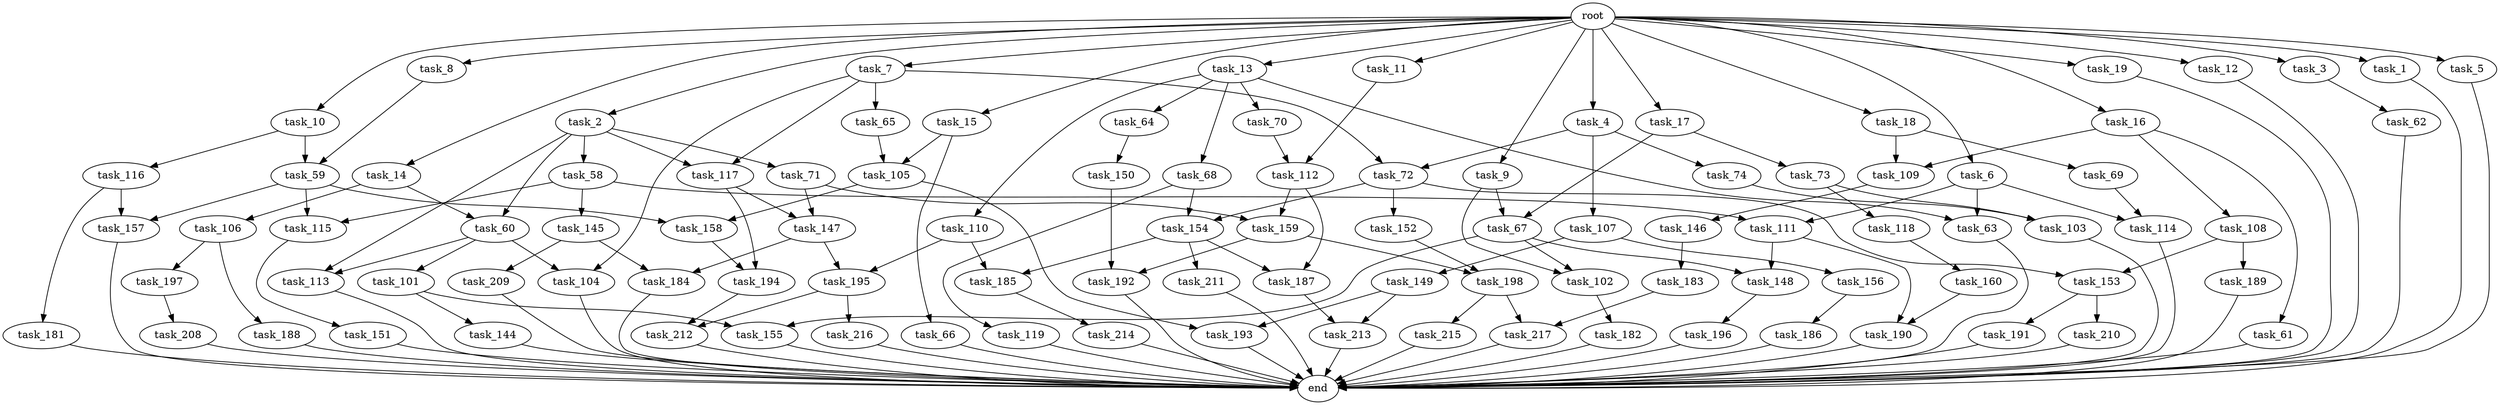 digraph G {
  task_149 [size="214748364.800000"];
  task_192 [size="970662608.896000"];
  task_16 [size="1.024000"];
  task_212 [size="858993459.200000"];
  task_115 [size="111669149.696000"];
  task_158 [size="386547056.640000"];
  task_19 [size="1.024000"];
  task_12 [size="1.024000"];
  task_190 [size="171798691.840000"];
  task_119 [size="214748364.800000"];
  task_185 [size="1116691496.960000"];
  task_102 [size="893353197.568000"];
  task_11 [size="1.024000"];
  task_113 [size="773094113.280000"];
  task_68 [size="858993459.200000"];
  task_101 [size="695784701.952000"];
  task_58 [size="77309411.328000"];
  task_117 [size="498216206.336000"];
  task_145 [size="34359738.368000"];
  task_151 [size="309237645.312000"];
  task_62 [size="34359738.368000"];
  task_14 [size="1.024000"];
  task_8 [size="1.024000"];
  task_1 [size="1.024000"];
  task_108 [size="214748364.800000"];
  task_156 [size="214748364.800000"];
  task_182 [size="858993459.200000"];
  task_6 [size="1.024000"];
  task_147 [size="627065225.216000"];
  task_72 [size="635655159.808000"];
  task_5 [size="1.024000"];
  task_63 [size="1717986918.400000"];
  task_217 [size="996432412.672000"];
  root [size="0.000000"];
  task_216 [size="309237645.312000"];
  task_104 [size="1116691496.960000"];
  task_7 [size="1.024000"];
  task_74 [size="214748364.800000"];
  task_148 [size="996432412.672000"];
  task_18 [size="1.024000"];
  task_64 [size="858993459.200000"];
  task_152 [size="309237645.312000"];
  task_106 [size="309237645.312000"];
  task_157 [size="292057776.128000"];
  task_198 [size="498216206.336000"];
  task_214 [size="858993459.200000"];
  task_215 [size="137438953.472000"];
  task_184 [size="292057776.128000"];
  task_155 [size="1554778161.152000"];
  task_210 [size="420906795.008000"];
  task_195 [size="910533066.752000"];
  task_209 [size="77309411.328000"];
  task_110 [size="858993459.200000"];
  task_114 [size="1554778161.152000"];
  task_66 [size="858993459.200000"];
  task_4 [size="1.024000"];
  task_103 [size="893353197.568000"];
  task_191 [size="420906795.008000"];
  task_112 [size="1245540515.840000"];
  task_65 [size="420906795.008000"];
  task_69 [size="137438953.472000"];
  task_208 [size="695784701.952000"];
  task_59 [size="773094113.280000"];
  task_188 [size="137438953.472000"];
  task_159 [size="764504178.688000"];
  task_61 [size="214748364.800000"];
  task_73 [size="137438953.472000"];
  task_154 [size="523986010.112000"];
  task_10 [size="1.024000"];
  task_213 [size="1168231104.512000"];
  task_13 [size="1.024000"];
  task_186 [size="34359738.368000"];
  task_187 [size="635655159.808000"];
  task_153 [size="1005022347.264000"];
  task_118 [size="34359738.368000"];
  task_111 [size="893353197.568000"];
  task_15 [size="1.024000"];
  end [size="0.000000"];
  task_150 [size="309237645.312000"];
  task_211 [size="420906795.008000"];
  task_196 [size="214748364.800000"];
  task_70 [size="858993459.200000"];
  task_160 [size="34359738.368000"];
  task_193 [size="618475290.624000"];
  task_3 [size="1.024000"];
  task_181 [size="214748364.800000"];
  task_183 [size="695784701.952000"];
  task_71 [size="77309411.328000"];
  task_144 [size="695784701.952000"];
  task_197 [size="137438953.472000"];
  task_105 [size="1168231104.512000"];
  task_194 [size="111669149.696000"];
  task_109 [size="352187318.272000"];
  task_60 [size="386547056.640000"];
  task_9 [size="1.024000"];
  task_2 [size="1.024000"];
  task_67 [size="171798691.840000"];
  task_146 [size="34359738.368000"];
  task_17 [size="1.024000"];
  task_107 [size="214748364.800000"];
  task_189 [size="695784701.952000"];
  task_116 [size="77309411.328000"];

  task_149 -> task_193 [size="301989888.000000"];
  task_149 -> task_213 [size="301989888.000000"];
  task_192 -> end [size="1.000000"];
  task_16 -> task_108 [size="209715200.000000"];
  task_16 -> task_61 [size="209715200.000000"];
  task_16 -> task_109 [size="209715200.000000"];
  task_212 -> end [size="1.000000"];
  task_115 -> task_151 [size="301989888.000000"];
  task_158 -> task_194 [size="33554432.000000"];
  task_19 -> end [size="1.000000"];
  task_12 -> end [size="1.000000"];
  task_190 -> end [size="1.000000"];
  task_119 -> end [size="1.000000"];
  task_185 -> task_214 [size="838860800.000000"];
  task_102 -> task_182 [size="838860800.000000"];
  task_11 -> task_112 [size="536870912.000000"];
  task_113 -> end [size="1.000000"];
  task_68 -> task_119 [size="209715200.000000"];
  task_68 -> task_154 [size="209715200.000000"];
  task_101 -> task_144 [size="679477248.000000"];
  task_101 -> task_155 [size="679477248.000000"];
  task_58 -> task_111 [size="33554432.000000"];
  task_58 -> task_145 [size="33554432.000000"];
  task_58 -> task_115 [size="33554432.000000"];
  task_117 -> task_147 [size="75497472.000000"];
  task_117 -> task_194 [size="75497472.000000"];
  task_145 -> task_209 [size="75497472.000000"];
  task_145 -> task_184 [size="75497472.000000"];
  task_151 -> end [size="1.000000"];
  task_62 -> end [size="1.000000"];
  task_14 -> task_60 [size="301989888.000000"];
  task_14 -> task_106 [size="301989888.000000"];
  task_8 -> task_59 [size="679477248.000000"];
  task_1 -> end [size="1.000000"];
  task_108 -> task_189 [size="679477248.000000"];
  task_108 -> task_153 [size="679477248.000000"];
  task_156 -> task_186 [size="33554432.000000"];
  task_182 -> end [size="1.000000"];
  task_6 -> task_111 [size="838860800.000000"];
  task_6 -> task_114 [size="838860800.000000"];
  task_6 -> task_63 [size="838860800.000000"];
  task_147 -> task_184 [size="209715200.000000"];
  task_147 -> task_195 [size="209715200.000000"];
  task_72 -> task_152 [size="301989888.000000"];
  task_72 -> task_153 [size="301989888.000000"];
  task_72 -> task_154 [size="301989888.000000"];
  task_5 -> end [size="1.000000"];
  task_63 -> end [size="1.000000"];
  task_217 -> end [size="1.000000"];
  root -> task_2 [size="1.000000"];
  root -> task_7 [size="1.000000"];
  root -> task_5 [size="1.000000"];
  root -> task_11 [size="1.000000"];
  root -> task_10 [size="1.000000"];
  root -> task_16 [size="1.000000"];
  root -> task_4 [size="1.000000"];
  root -> task_17 [size="1.000000"];
  root -> task_3 [size="1.000000"];
  root -> task_13 [size="1.000000"];
  root -> task_18 [size="1.000000"];
  root -> task_9 [size="1.000000"];
  root -> task_19 [size="1.000000"];
  root -> task_6 [size="1.000000"];
  root -> task_14 [size="1.000000"];
  root -> task_8 [size="1.000000"];
  root -> task_12 [size="1.000000"];
  root -> task_15 [size="1.000000"];
  root -> task_1 [size="1.000000"];
  task_216 -> end [size="1.000000"];
  task_104 -> end [size="1.000000"];
  task_7 -> task_65 [size="411041792.000000"];
  task_7 -> task_104 [size="411041792.000000"];
  task_7 -> task_117 [size="411041792.000000"];
  task_7 -> task_72 [size="411041792.000000"];
  task_74 -> task_103 [size="838860800.000000"];
  task_148 -> task_196 [size="209715200.000000"];
  task_18 -> task_69 [size="134217728.000000"];
  task_18 -> task_109 [size="134217728.000000"];
  task_64 -> task_150 [size="301989888.000000"];
  task_152 -> task_198 [size="75497472.000000"];
  task_106 -> task_197 [size="134217728.000000"];
  task_106 -> task_188 [size="134217728.000000"];
  task_157 -> end [size="1.000000"];
  task_198 -> task_215 [size="134217728.000000"];
  task_198 -> task_217 [size="134217728.000000"];
  task_214 -> end [size="1.000000"];
  task_215 -> end [size="1.000000"];
  task_184 -> end [size="1.000000"];
  task_155 -> end [size="1.000000"];
  task_210 -> end [size="1.000000"];
  task_195 -> task_212 [size="301989888.000000"];
  task_195 -> task_216 [size="301989888.000000"];
  task_209 -> end [size="1.000000"];
  task_110 -> task_185 [size="679477248.000000"];
  task_110 -> task_195 [size="679477248.000000"];
  task_114 -> end [size="1.000000"];
  task_66 -> end [size="1.000000"];
  task_4 -> task_74 [size="209715200.000000"];
  task_4 -> task_72 [size="209715200.000000"];
  task_4 -> task_107 [size="209715200.000000"];
  task_103 -> end [size="1.000000"];
  task_191 -> end [size="1.000000"];
  task_112 -> task_187 [size="209715200.000000"];
  task_112 -> task_159 [size="209715200.000000"];
  task_65 -> task_105 [size="301989888.000000"];
  task_69 -> task_114 [size="679477248.000000"];
  task_208 -> end [size="1.000000"];
  task_59 -> task_115 [size="75497472.000000"];
  task_59 -> task_157 [size="75497472.000000"];
  task_59 -> task_158 [size="75497472.000000"];
  task_188 -> end [size="1.000000"];
  task_159 -> task_192 [size="411041792.000000"];
  task_159 -> task_198 [size="411041792.000000"];
  task_61 -> end [size="1.000000"];
  task_73 -> task_103 [size="33554432.000000"];
  task_73 -> task_118 [size="33554432.000000"];
  task_154 -> task_187 [size="411041792.000000"];
  task_154 -> task_185 [size="411041792.000000"];
  task_154 -> task_211 [size="411041792.000000"];
  task_10 -> task_116 [size="75497472.000000"];
  task_10 -> task_59 [size="75497472.000000"];
  task_213 -> end [size="1.000000"];
  task_13 -> task_70 [size="838860800.000000"];
  task_13 -> task_68 [size="838860800.000000"];
  task_13 -> task_64 [size="838860800.000000"];
  task_13 -> task_63 [size="838860800.000000"];
  task_13 -> task_110 [size="838860800.000000"];
  task_186 -> end [size="1.000000"];
  task_187 -> task_213 [size="838860800.000000"];
  task_153 -> task_191 [size="411041792.000000"];
  task_153 -> task_210 [size="411041792.000000"];
  task_118 -> task_160 [size="33554432.000000"];
  task_111 -> task_148 [size="134217728.000000"];
  task_111 -> task_190 [size="134217728.000000"];
  task_15 -> task_66 [size="838860800.000000"];
  task_15 -> task_105 [size="838860800.000000"];
  task_150 -> task_192 [size="536870912.000000"];
  task_211 -> end [size="1.000000"];
  task_196 -> end [size="1.000000"];
  task_70 -> task_112 [size="679477248.000000"];
  task_160 -> task_190 [size="33554432.000000"];
  task_193 -> end [size="1.000000"];
  task_3 -> task_62 [size="33554432.000000"];
  task_181 -> end [size="1.000000"];
  task_183 -> task_217 [size="838860800.000000"];
  task_71 -> task_159 [size="536870912.000000"];
  task_71 -> task_147 [size="536870912.000000"];
  task_144 -> end [size="1.000000"];
  task_197 -> task_208 [size="679477248.000000"];
  task_105 -> task_193 [size="301989888.000000"];
  task_105 -> task_158 [size="301989888.000000"];
  task_194 -> task_212 [size="536870912.000000"];
  task_109 -> task_146 [size="33554432.000000"];
  task_60 -> task_113 [size="679477248.000000"];
  task_60 -> task_101 [size="679477248.000000"];
  task_60 -> task_104 [size="679477248.000000"];
  task_9 -> task_102 [size="33554432.000000"];
  task_9 -> task_67 [size="33554432.000000"];
  task_2 -> task_71 [size="75497472.000000"];
  task_2 -> task_58 [size="75497472.000000"];
  task_2 -> task_60 [size="75497472.000000"];
  task_2 -> task_117 [size="75497472.000000"];
  task_2 -> task_113 [size="75497472.000000"];
  task_67 -> task_102 [size="838860800.000000"];
  task_67 -> task_148 [size="838860800.000000"];
  task_67 -> task_155 [size="838860800.000000"];
  task_146 -> task_183 [size="679477248.000000"];
  task_17 -> task_73 [size="134217728.000000"];
  task_17 -> task_67 [size="134217728.000000"];
  task_107 -> task_156 [size="209715200.000000"];
  task_107 -> task_149 [size="209715200.000000"];
  task_189 -> end [size="1.000000"];
  task_116 -> task_157 [size="209715200.000000"];
  task_116 -> task_181 [size="209715200.000000"];
}
